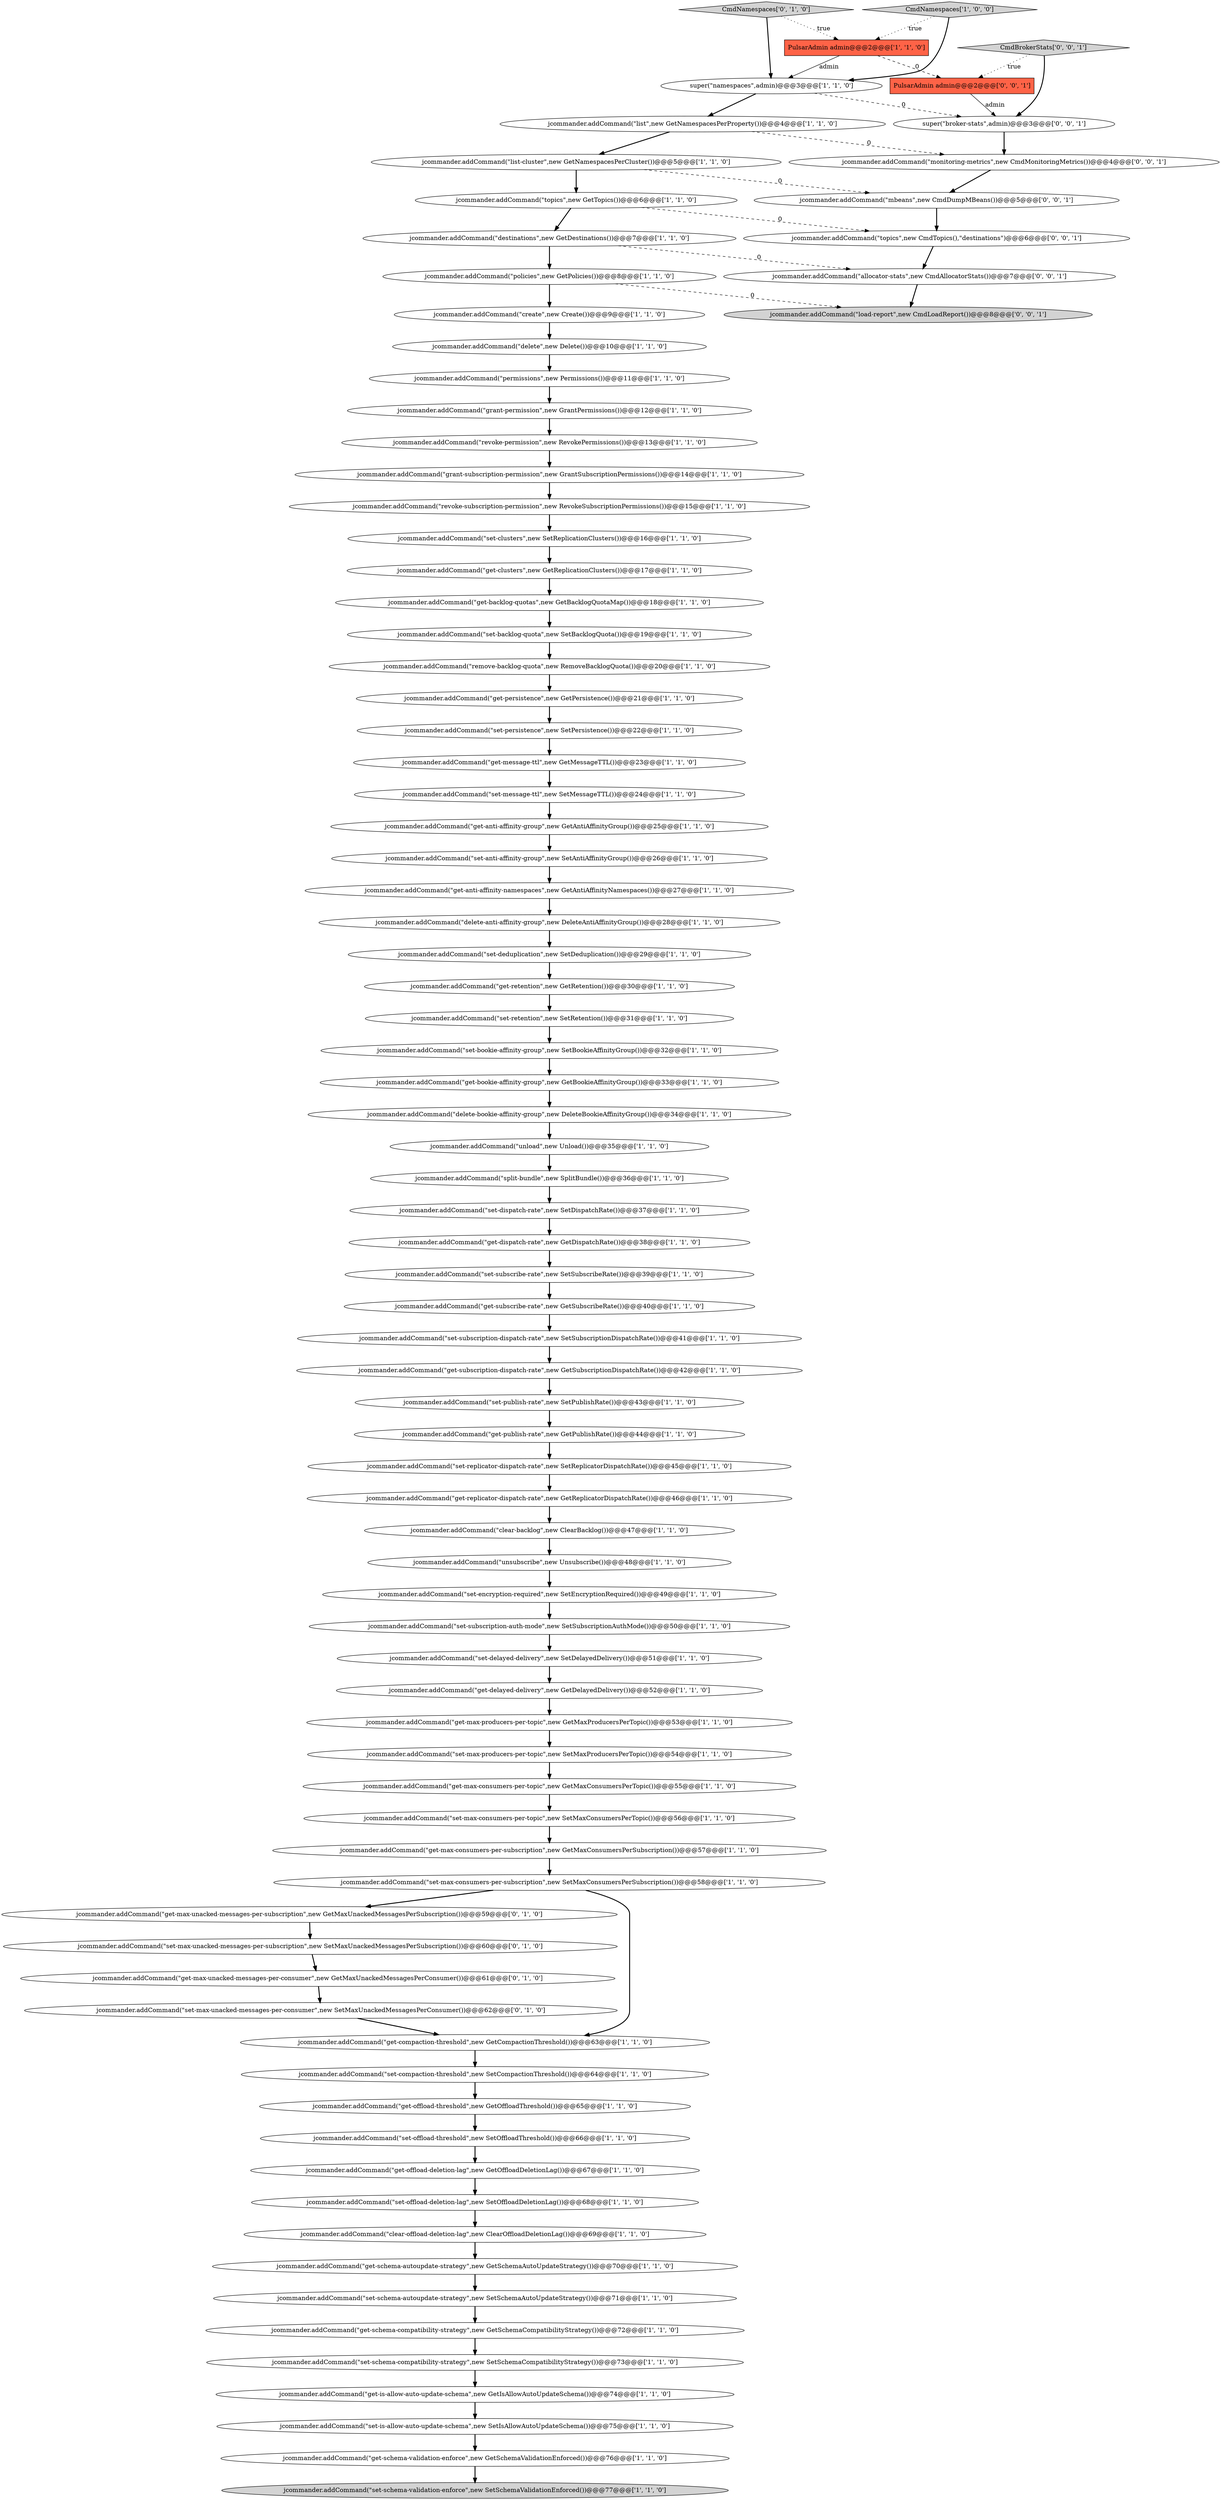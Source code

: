digraph {
15 [style = filled, label = "jcommander.addCommand(\"permissions\",new Permissions())@@@11@@@['1', '1', '0']", fillcolor = white, shape = ellipse image = "AAA0AAABBB1BBB"];
73 [style = filled, label = "CmdNamespaces['0', '1', '0']", fillcolor = lightgray, shape = diamond image = "AAA0AAABBB2BBB"];
60 [style = filled, label = "jcommander.addCommand(\"get-max-consumers-per-subscription\",new GetMaxConsumersPerSubscription())@@@57@@@['1', '1', '0']", fillcolor = white, shape = ellipse image = "AAA0AAABBB1BBB"];
70 [style = filled, label = "jcommander.addCommand(\"topics\",new GetTopics())@@@6@@@['1', '1', '0']", fillcolor = white, shape = ellipse image = "AAA0AAABBB1BBB"];
40 [style = filled, label = "jcommander.addCommand(\"set-backlog-quota\",new SetBacklogQuota())@@@19@@@['1', '1', '0']", fillcolor = white, shape = ellipse image = "AAA0AAABBB1BBB"];
58 [style = filled, label = "jcommander.addCommand(\"remove-backlog-quota\",new RemoveBacklogQuota())@@@20@@@['1', '1', '0']", fillcolor = white, shape = ellipse image = "AAA0AAABBB1BBB"];
5 [style = filled, label = "jcommander.addCommand(\"get-schema-compatibility-strategy\",new GetSchemaCompatibilityStrategy())@@@72@@@['1', '1', '0']", fillcolor = white, shape = ellipse image = "AAA0AAABBB1BBB"];
61 [style = filled, label = "jcommander.addCommand(\"clear-offload-deletion-lag\",new ClearOffloadDeletionLag())@@@69@@@['1', '1', '0']", fillcolor = white, shape = ellipse image = "AAA0AAABBB1BBB"];
81 [style = filled, label = "CmdBrokerStats['0', '0', '1']", fillcolor = lightgray, shape = diamond image = "AAA0AAABBB3BBB"];
22 [style = filled, label = "jcommander.addCommand(\"get-clusters\",new GetReplicationClusters())@@@17@@@['1', '1', '0']", fillcolor = white, shape = ellipse image = "AAA0AAABBB1BBB"];
1 [style = filled, label = "jcommander.addCommand(\"set-deduplication\",new SetDeduplication())@@@29@@@['1', '1', '0']", fillcolor = white, shape = ellipse image = "AAA0AAABBB1BBB"];
65 [style = filled, label = "jcommander.addCommand(\"get-schema-validation-enforce\",new GetSchemaValidationEnforced())@@@76@@@['1', '1', '0']", fillcolor = white, shape = ellipse image = "AAA0AAABBB1BBB"];
0 [style = filled, label = "jcommander.addCommand(\"get-anti-affinity-group\",new GetAntiAffinityGroup())@@@25@@@['1', '1', '0']", fillcolor = white, shape = ellipse image = "AAA0AAABBB1BBB"];
78 [style = filled, label = "jcommander.addCommand(\"topics\",new CmdTopics(),\"destinations\")@@@6@@@['0', '0', '1']", fillcolor = white, shape = ellipse image = "AAA0AAABBB3BBB"];
76 [style = filled, label = "jcommander.addCommand(\"set-max-unacked-messages-per-subscription\",new SetMaxUnackedMessagesPerSubscription())@@@60@@@['0', '1', '0']", fillcolor = white, shape = ellipse image = "AAA1AAABBB2BBB"];
71 [style = filled, label = "jcommander.addCommand(\"delete-anti-affinity-group\",new DeleteAntiAffinityGroup())@@@28@@@['1', '1', '0']", fillcolor = white, shape = ellipse image = "AAA0AAABBB1BBB"];
23 [style = filled, label = "jcommander.addCommand(\"get-bookie-affinity-group\",new GetBookieAffinityGroup())@@@33@@@['1', '1', '0']", fillcolor = white, shape = ellipse image = "AAA0AAABBB1BBB"];
68 [style = filled, label = "jcommander.addCommand(\"destinations\",new GetDestinations())@@@7@@@['1', '1', '0']", fillcolor = white, shape = ellipse image = "AAA0AAABBB1BBB"];
44 [style = filled, label = "jcommander.addCommand(\"revoke-subscription-permission\",new RevokeSubscriptionPermissions())@@@15@@@['1', '1', '0']", fillcolor = white, shape = ellipse image = "AAA0AAABBB1BBB"];
30 [style = filled, label = "jcommander.addCommand(\"grant-subscription-permission\",new GrantSubscriptionPermissions())@@@14@@@['1', '1', '0']", fillcolor = white, shape = ellipse image = "AAA0AAABBB1BBB"];
26 [style = filled, label = "jcommander.addCommand(\"split-bundle\",new SplitBundle())@@@36@@@['1', '1', '0']", fillcolor = white, shape = ellipse image = "AAA0AAABBB1BBB"];
64 [style = filled, label = "jcommander.addCommand(\"get-schema-autoupdate-strategy\",new GetSchemaAutoUpdateStrategy())@@@70@@@['1', '1', '0']", fillcolor = white, shape = ellipse image = "AAA0AAABBB1BBB"];
62 [style = filled, label = "jcommander.addCommand(\"set-replicator-dispatch-rate\",new SetReplicatorDispatchRate())@@@45@@@['1', '1', '0']", fillcolor = white, shape = ellipse image = "AAA0AAABBB1BBB"];
79 [style = filled, label = "super(\"broker-stats\",admin)@@@3@@@['0', '0', '1']", fillcolor = white, shape = ellipse image = "AAA0AAABBB3BBB"];
54 [style = filled, label = "jcommander.addCommand(\"set-offload-deletion-lag\",new SetOffloadDeletionLag())@@@68@@@['1', '1', '0']", fillcolor = white, shape = ellipse image = "AAA0AAABBB1BBB"];
33 [style = filled, label = "jcommander.addCommand(\"set-schema-validation-enforce\",new SetSchemaValidationEnforced())@@@77@@@['1', '1', '0']", fillcolor = lightgray, shape = ellipse image = "AAA0AAABBB1BBB"];
31 [style = filled, label = "jcommander.addCommand(\"get-is-allow-auto-update-schema\",new GetIsAllowAutoUpdateSchema())@@@74@@@['1', '1', '0']", fillcolor = white, shape = ellipse image = "AAA0AAABBB1BBB"];
32 [style = filled, label = "jcommander.addCommand(\"set-publish-rate\",new SetPublishRate())@@@43@@@['1', '1', '0']", fillcolor = white, shape = ellipse image = "AAA0AAABBB1BBB"];
77 [style = filled, label = "jcommander.addCommand(\"set-max-unacked-messages-per-consumer\",new SetMaxUnackedMessagesPerConsumer())@@@62@@@['0', '1', '0']", fillcolor = white, shape = ellipse image = "AAA1AAABBB2BBB"];
3 [style = filled, label = "jcommander.addCommand(\"set-encryption-required\",new SetEncryptionRequired())@@@49@@@['1', '1', '0']", fillcolor = white, shape = ellipse image = "AAA0AAABBB1BBB"];
7 [style = filled, label = "jcommander.addCommand(\"get-offload-threshold\",new GetOffloadThreshold())@@@65@@@['1', '1', '0']", fillcolor = white, shape = ellipse image = "AAA0AAABBB1BBB"];
37 [style = filled, label = "jcommander.addCommand(\"grant-permission\",new GrantPermissions())@@@12@@@['1', '1', '0']", fillcolor = white, shape = ellipse image = "AAA0AAABBB1BBB"];
8 [style = filled, label = "super(\"namespaces\",admin)@@@3@@@['1', '1', '0']", fillcolor = white, shape = ellipse image = "AAA0AAABBB1BBB"];
59 [style = filled, label = "jcommander.addCommand(\"get-compaction-threshold\",new GetCompactionThreshold())@@@63@@@['1', '1', '0']", fillcolor = white, shape = ellipse image = "AAA0AAABBB1BBB"];
48 [style = filled, label = "jcommander.addCommand(\"get-anti-affinity-namespaces\",new GetAntiAffinityNamespaces())@@@27@@@['1', '1', '0']", fillcolor = white, shape = ellipse image = "AAA0AAABBB1BBB"];
28 [style = filled, label = "jcommander.addCommand(\"get-publish-rate\",new GetPublishRate())@@@44@@@['1', '1', '0']", fillcolor = white, shape = ellipse image = "AAA0AAABBB1BBB"];
67 [style = filled, label = "jcommander.addCommand(\"get-retention\",new GetRetention())@@@30@@@['1', '1', '0']", fillcolor = white, shape = ellipse image = "AAA0AAABBB1BBB"];
19 [style = filled, label = "jcommander.addCommand(\"delete\",new Delete())@@@10@@@['1', '1', '0']", fillcolor = white, shape = ellipse image = "AAA0AAABBB1BBB"];
82 [style = filled, label = "jcommander.addCommand(\"load-report\",new CmdLoadReport())@@@8@@@['0', '0', '1']", fillcolor = lightgray, shape = ellipse image = "AAA0AAABBB3BBB"];
29 [style = filled, label = "jcommander.addCommand(\"set-anti-affinity-group\",new SetAntiAffinityGroup())@@@26@@@['1', '1', '0']", fillcolor = white, shape = ellipse image = "AAA0AAABBB1BBB"];
45 [style = filled, label = "jcommander.addCommand(\"unsubscribe\",new Unsubscribe())@@@48@@@['1', '1', '0']", fillcolor = white, shape = ellipse image = "AAA0AAABBB1BBB"];
47 [style = filled, label = "jcommander.addCommand(\"get-max-consumers-per-topic\",new GetMaxConsumersPerTopic())@@@55@@@['1', '1', '0']", fillcolor = white, shape = ellipse image = "AAA0AAABBB1BBB"];
17 [style = filled, label = "jcommander.addCommand(\"set-persistence\",new SetPersistence())@@@22@@@['1', '1', '0']", fillcolor = white, shape = ellipse image = "AAA0AAABBB1BBB"];
63 [style = filled, label = "jcommander.addCommand(\"clear-backlog\",new ClearBacklog())@@@47@@@['1', '1', '0']", fillcolor = white, shape = ellipse image = "AAA0AAABBB1BBB"];
13 [style = filled, label = "jcommander.addCommand(\"set-max-consumers-per-subscription\",new SetMaxConsumersPerSubscription())@@@58@@@['1', '1', '0']", fillcolor = white, shape = ellipse image = "AAA0AAABBB1BBB"];
57 [style = filled, label = "jcommander.addCommand(\"set-max-producers-per-topic\",new SetMaxProducersPerTopic())@@@54@@@['1', '1', '0']", fillcolor = white, shape = ellipse image = "AAA0AAABBB1BBB"];
43 [style = filled, label = "jcommander.addCommand(\"list\",new GetNamespacesPerProperty())@@@4@@@['1', '1', '0']", fillcolor = white, shape = ellipse image = "AAA0AAABBB1BBB"];
53 [style = filled, label = "jcommander.addCommand(\"get-max-producers-per-topic\",new GetMaxProducersPerTopic())@@@53@@@['1', '1', '0']", fillcolor = white, shape = ellipse image = "AAA0AAABBB1BBB"];
50 [style = filled, label = "jcommander.addCommand(\"set-offload-threshold\",new SetOffloadThreshold())@@@66@@@['1', '1', '0']", fillcolor = white, shape = ellipse image = "AAA0AAABBB1BBB"];
74 [style = filled, label = "jcommander.addCommand(\"get-max-unacked-messages-per-subscription\",new GetMaxUnackedMessagesPerSubscription())@@@59@@@['0', '1', '0']", fillcolor = white, shape = ellipse image = "AAA1AAABBB2BBB"];
41 [style = filled, label = "jcommander.addCommand(\"set-max-consumers-per-topic\",new SetMaxConsumersPerTopic())@@@56@@@['1', '1', '0']", fillcolor = white, shape = ellipse image = "AAA0AAABBB1BBB"];
12 [style = filled, label = "jcommander.addCommand(\"get-subscribe-rate\",new GetSubscribeRate())@@@40@@@['1', '1', '0']", fillcolor = white, shape = ellipse image = "AAA0AAABBB1BBB"];
72 [style = filled, label = "jcommander.addCommand(\"set-compaction-threshold\",new SetCompactionThreshold())@@@64@@@['1', '1', '0']", fillcolor = white, shape = ellipse image = "AAA0AAABBB1BBB"];
4 [style = filled, label = "jcommander.addCommand(\"get-delayed-delivery\",new GetDelayedDelivery())@@@52@@@['1', '1', '0']", fillcolor = white, shape = ellipse image = "AAA0AAABBB1BBB"];
42 [style = filled, label = "CmdNamespaces['1', '0', '0']", fillcolor = lightgray, shape = diamond image = "AAA0AAABBB1BBB"];
21 [style = filled, label = "jcommander.addCommand(\"delete-bookie-affinity-group\",new DeleteBookieAffinityGroup())@@@34@@@['1', '1', '0']", fillcolor = white, shape = ellipse image = "AAA0AAABBB1BBB"];
51 [style = filled, label = "jcommander.addCommand(\"get-replicator-dispatch-rate\",new GetReplicatorDispatchRate())@@@46@@@['1', '1', '0']", fillcolor = white, shape = ellipse image = "AAA0AAABBB1BBB"];
18 [style = filled, label = "jcommander.addCommand(\"list-cluster\",new GetNamespacesPerCluster())@@@5@@@['1', '1', '0']", fillcolor = white, shape = ellipse image = "AAA0AAABBB1BBB"];
36 [style = filled, label = "jcommander.addCommand(\"set-retention\",new SetRetention())@@@31@@@['1', '1', '0']", fillcolor = white, shape = ellipse image = "AAA0AAABBB1BBB"];
2 [style = filled, label = "PulsarAdmin admin@@@2@@@['1', '1', '0']", fillcolor = tomato, shape = box image = "AAA0AAABBB1BBB"];
85 [style = filled, label = "PulsarAdmin admin@@@2@@@['0', '0', '1']", fillcolor = tomato, shape = box image = "AAA0AAABBB3BBB"];
9 [style = filled, label = "jcommander.addCommand(\"get-backlog-quotas\",new GetBacklogQuotaMap())@@@18@@@['1', '1', '0']", fillcolor = white, shape = ellipse image = "AAA0AAABBB1BBB"];
80 [style = filled, label = "jcommander.addCommand(\"mbeans\",new CmdDumpMBeans())@@@5@@@['0', '0', '1']", fillcolor = white, shape = ellipse image = "AAA0AAABBB3BBB"];
56 [style = filled, label = "jcommander.addCommand(\"policies\",new GetPolicies())@@@8@@@['1', '1', '0']", fillcolor = white, shape = ellipse image = "AAA0AAABBB1BBB"];
46 [style = filled, label = "jcommander.addCommand(\"set-schema-compatibility-strategy\",new SetSchemaCompatibilityStrategy())@@@73@@@['1', '1', '0']", fillcolor = white, shape = ellipse image = "AAA0AAABBB1BBB"];
10 [style = filled, label = "jcommander.addCommand(\"set-delayed-delivery\",new SetDelayedDelivery())@@@51@@@['1', '1', '0']", fillcolor = white, shape = ellipse image = "AAA0AAABBB1BBB"];
16 [style = filled, label = "jcommander.addCommand(\"set-schema-autoupdate-strategy\",new SetSchemaAutoUpdateStrategy())@@@71@@@['1', '1', '0']", fillcolor = white, shape = ellipse image = "AAA0AAABBB1BBB"];
20 [style = filled, label = "jcommander.addCommand(\"set-dispatch-rate\",new SetDispatchRate())@@@37@@@['1', '1', '0']", fillcolor = white, shape = ellipse image = "AAA0AAABBB1BBB"];
75 [style = filled, label = "jcommander.addCommand(\"get-max-unacked-messages-per-consumer\",new GetMaxUnackedMessagesPerConsumer())@@@61@@@['0', '1', '0']", fillcolor = white, shape = ellipse image = "AAA1AAABBB2BBB"];
6 [style = filled, label = "jcommander.addCommand(\"get-dispatch-rate\",new GetDispatchRate())@@@38@@@['1', '1', '0']", fillcolor = white, shape = ellipse image = "AAA0AAABBB1BBB"];
25 [style = filled, label = "jcommander.addCommand(\"set-subscription-dispatch-rate\",new SetSubscriptionDispatchRate())@@@41@@@['1', '1', '0']", fillcolor = white, shape = ellipse image = "AAA0AAABBB1BBB"];
24 [style = filled, label = "jcommander.addCommand(\"set-bookie-affinity-group\",new SetBookieAffinityGroup())@@@32@@@['1', '1', '0']", fillcolor = white, shape = ellipse image = "AAA0AAABBB1BBB"];
11 [style = filled, label = "jcommander.addCommand(\"set-subscription-auth-mode\",new SetSubscriptionAuthMode())@@@50@@@['1', '1', '0']", fillcolor = white, shape = ellipse image = "AAA0AAABBB1BBB"];
84 [style = filled, label = "jcommander.addCommand(\"allocator-stats\",new CmdAllocatorStats())@@@7@@@['0', '0', '1']", fillcolor = white, shape = ellipse image = "AAA0AAABBB3BBB"];
66 [style = filled, label = "jcommander.addCommand(\"revoke-permission\",new RevokePermissions())@@@13@@@['1', '1', '0']", fillcolor = white, shape = ellipse image = "AAA0AAABBB1BBB"];
35 [style = filled, label = "jcommander.addCommand(\"get-message-ttl\",new GetMessageTTL())@@@23@@@['1', '1', '0']", fillcolor = white, shape = ellipse image = "AAA0AAABBB1BBB"];
14 [style = filled, label = "jcommander.addCommand(\"set-subscribe-rate\",new SetSubscribeRate())@@@39@@@['1', '1', '0']", fillcolor = white, shape = ellipse image = "AAA0AAABBB1BBB"];
55 [style = filled, label = "jcommander.addCommand(\"get-persistence\",new GetPersistence())@@@21@@@['1', '1', '0']", fillcolor = white, shape = ellipse image = "AAA0AAABBB1BBB"];
27 [style = filled, label = "jcommander.addCommand(\"get-offload-deletion-lag\",new GetOffloadDeletionLag())@@@67@@@['1', '1', '0']", fillcolor = white, shape = ellipse image = "AAA0AAABBB1BBB"];
83 [style = filled, label = "jcommander.addCommand(\"monitoring-metrics\",new CmdMonitoringMetrics())@@@4@@@['0', '0', '1']", fillcolor = white, shape = ellipse image = "AAA0AAABBB3BBB"];
52 [style = filled, label = "jcommander.addCommand(\"set-message-ttl\",new SetMessageTTL())@@@24@@@['1', '1', '0']", fillcolor = white, shape = ellipse image = "AAA0AAABBB1BBB"];
39 [style = filled, label = "jcommander.addCommand(\"set-clusters\",new SetReplicationClusters())@@@16@@@['1', '1', '0']", fillcolor = white, shape = ellipse image = "AAA0AAABBB1BBB"];
38 [style = filled, label = "jcommander.addCommand(\"set-is-allow-auto-update-schema\",new SetIsAllowAutoUpdateSchema())@@@75@@@['1', '1', '0']", fillcolor = white, shape = ellipse image = "AAA0AAABBB1BBB"];
34 [style = filled, label = "jcommander.addCommand(\"create\",new Create())@@@9@@@['1', '1', '0']", fillcolor = white, shape = ellipse image = "AAA0AAABBB1BBB"];
49 [style = filled, label = "jcommander.addCommand(\"unload\",new Unload())@@@35@@@['1', '1', '0']", fillcolor = white, shape = ellipse image = "AAA0AAABBB1BBB"];
69 [style = filled, label = "jcommander.addCommand(\"get-subscription-dispatch-rate\",new GetSubscriptionDispatchRate())@@@42@@@['1', '1', '0']", fillcolor = white, shape = ellipse image = "AAA0AAABBB1BBB"];
78->84 [style = bold, label=""];
12->25 [style = bold, label=""];
58->55 [style = bold, label=""];
18->80 [style = dashed, label="0"];
13->74 [style = bold, label=""];
8->79 [style = dashed, label="0"];
20->6 [style = bold, label=""];
70->78 [style = dashed, label="0"];
60->13 [style = bold, label=""];
65->33 [style = bold, label=""];
69->32 [style = bold, label=""];
72->7 [style = bold, label=""];
2->85 [style = dashed, label="0"];
1->67 [style = bold, label=""];
84->82 [style = bold, label=""];
32->28 [style = bold, label=""];
16->5 [style = bold, label=""];
36->24 [style = bold, label=""];
7->50 [style = bold, label=""];
39->22 [style = bold, label=""];
5->46 [style = bold, label=""];
18->70 [style = bold, label=""];
35->52 [style = bold, label=""];
56->34 [style = bold, label=""];
83->80 [style = bold, label=""];
42->2 [style = dotted, label="true"];
71->1 [style = bold, label=""];
68->56 [style = bold, label=""];
57->47 [style = bold, label=""];
0->29 [style = bold, label=""];
46->31 [style = bold, label=""];
9->40 [style = bold, label=""];
48->71 [style = bold, label=""];
22->9 [style = bold, label=""];
49->26 [style = bold, label=""];
23->21 [style = bold, label=""];
64->16 [style = bold, label=""];
77->59 [style = bold, label=""];
29->48 [style = bold, label=""];
6->14 [style = bold, label=""];
41->60 [style = bold, label=""];
10->4 [style = bold, label=""];
40->58 [style = bold, label=""];
79->83 [style = bold, label=""];
43->83 [style = dashed, label="0"];
43->18 [style = bold, label=""];
44->39 [style = bold, label=""];
25->69 [style = bold, label=""];
52->0 [style = bold, label=""];
62->51 [style = bold, label=""];
68->84 [style = dashed, label="0"];
13->59 [style = bold, label=""];
76->75 [style = bold, label=""];
61->64 [style = bold, label=""];
26->20 [style = bold, label=""];
73->2 [style = dotted, label="true"];
81->85 [style = dotted, label="true"];
14->12 [style = bold, label=""];
74->76 [style = bold, label=""];
53->57 [style = bold, label=""];
11->10 [style = bold, label=""];
28->62 [style = bold, label=""];
63->45 [style = bold, label=""];
85->79 [style = solid, label="admin"];
59->72 [style = bold, label=""];
80->78 [style = bold, label=""];
4->53 [style = bold, label=""];
21->49 [style = bold, label=""];
55->17 [style = bold, label=""];
2->8 [style = solid, label="admin"];
31->38 [style = bold, label=""];
38->65 [style = bold, label=""];
54->61 [style = bold, label=""];
17->35 [style = bold, label=""];
27->54 [style = bold, label=""];
37->66 [style = bold, label=""];
3->11 [style = bold, label=""];
56->82 [style = dashed, label="0"];
70->68 [style = bold, label=""];
15->37 [style = bold, label=""];
24->23 [style = bold, label=""];
47->41 [style = bold, label=""];
19->15 [style = bold, label=""];
45->3 [style = bold, label=""];
66->30 [style = bold, label=""];
67->36 [style = bold, label=""];
51->63 [style = bold, label=""];
81->79 [style = bold, label=""];
42->8 [style = bold, label=""];
50->27 [style = bold, label=""];
8->43 [style = bold, label=""];
34->19 [style = bold, label=""];
30->44 [style = bold, label=""];
75->77 [style = bold, label=""];
73->8 [style = bold, label=""];
}
